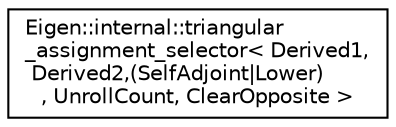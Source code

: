 digraph "Graphical Class Hierarchy"
{
  edge [fontname="Helvetica",fontsize="10",labelfontname="Helvetica",labelfontsize="10"];
  node [fontname="Helvetica",fontsize="10",shape=record];
  rankdir="LR";
  Node1 [label="Eigen::internal::triangular\l_assignment_selector\< Derived1,\l Derived2,(SelfAdjoint\|Lower)\l, UnrollCount, ClearOpposite \>",height=0.2,width=0.4,color="black", fillcolor="white", style="filled",URL="$struct_eigen_1_1internal_1_1triangular__assignment__selector_3_01_derived1_00_01_derived2_00_07_5a8ff42acee4f913936649c714378c09.html"];
}
